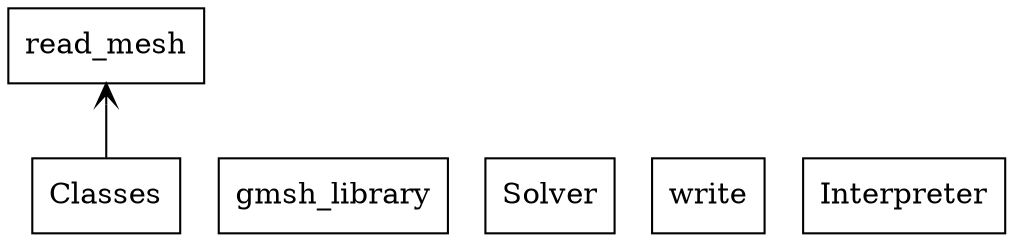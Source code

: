 digraph "packages_No_Name" {
charset="utf-8"
rankdir=BT
"3" [shape="box", label="read_mesh"];
"4" [shape="box", label="gmsh_library"];
"18" [shape="box", label="Solver"];
"20" [shape="box", label="write"];
"21" [shape="box", label="Classes"];
"32" [shape="box", label="Interpreter"];
"21" -> "3" [arrowtail="none", arrowhead="open"];
}
